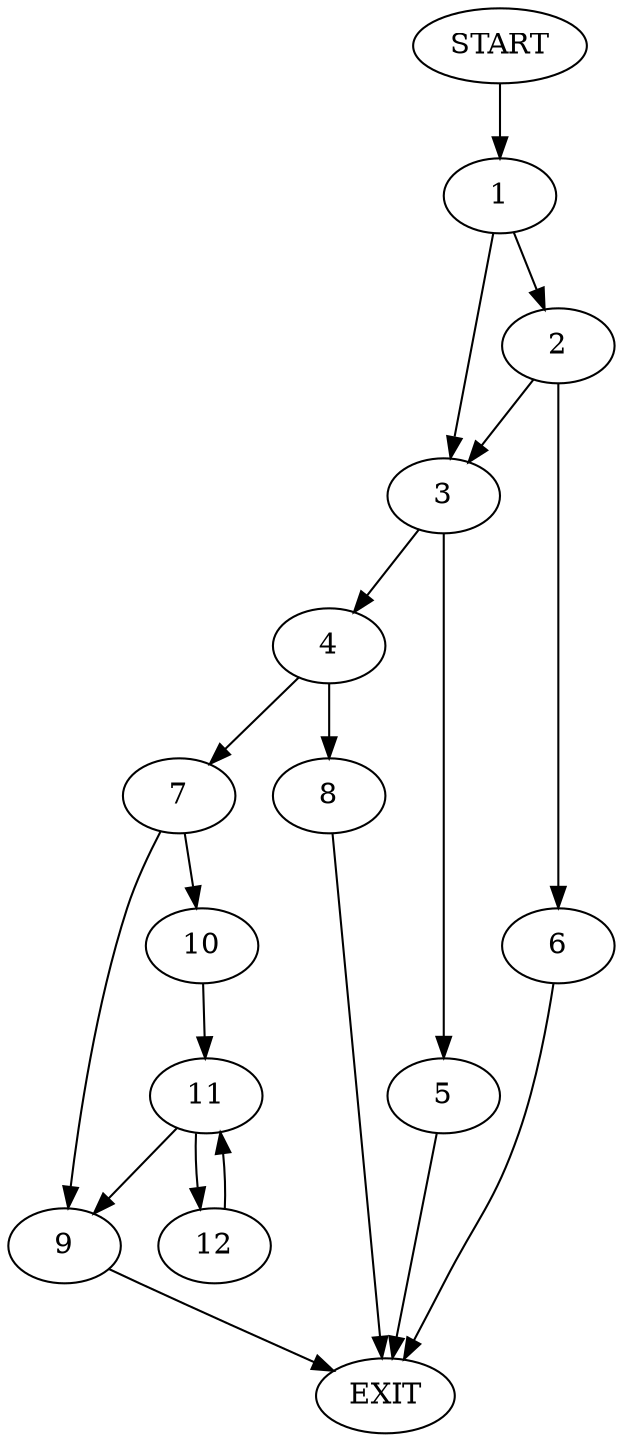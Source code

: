 digraph {
0 [label="START"]
13 [label="EXIT"]
0 -> 1
1 -> 2
1 -> 3
3 -> 4
3 -> 5
2 -> 3
2 -> 6
6 -> 13
5 -> 13
4 -> 7
4 -> 8
7 -> 9
7 -> 10
8 -> 13
10 -> 11
9 -> 13
11 -> 9
11 -> 12
12 -> 11
}
